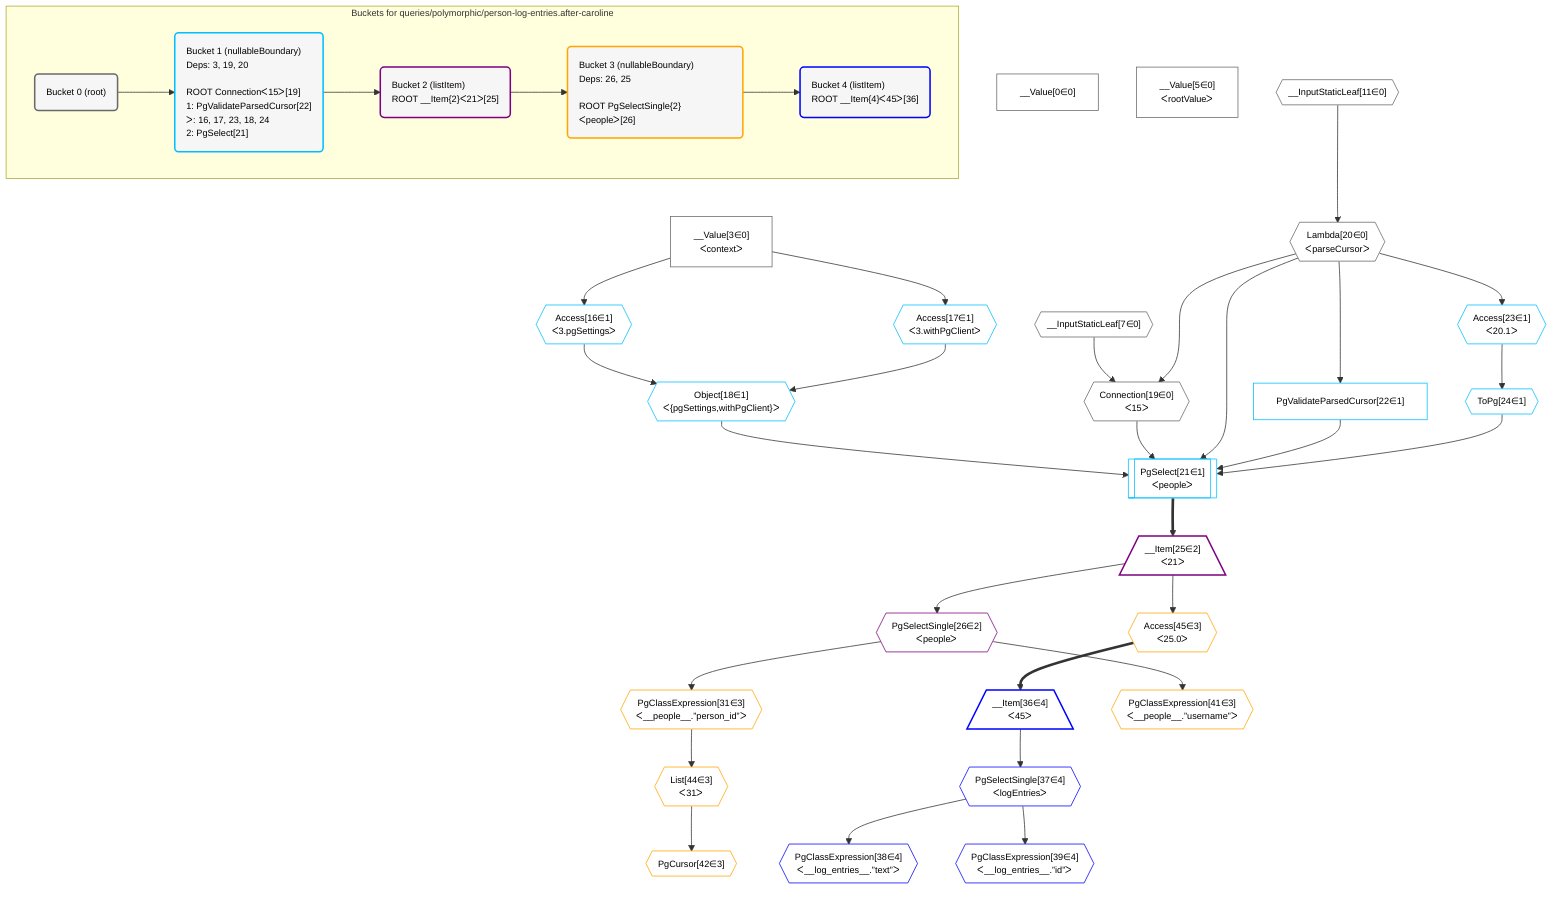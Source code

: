 %%{init: {'themeVariables': { 'fontSize': '12px'}}}%%
graph TD
    classDef path fill:#eee,stroke:#000,color:#000
    classDef plan fill:#fff,stroke-width:1px,color:#000
    classDef itemplan fill:#fff,stroke-width:2px,color:#000
    classDef unbatchedplan fill:#dff,stroke-width:1px,color:#000
    classDef sideeffectplan fill:#fcc,stroke-width:2px,color:#000
    classDef bucket fill:#f6f6f6,color:#000,stroke-width:2px,text-align:left


    %% define steps
    __Value0["__Value[0∈0]"]:::plan
    __Value3["__Value[3∈0]<br />ᐸcontextᐳ"]:::plan
    __Value5["__Value[5∈0]<br />ᐸrootValueᐳ"]:::plan
    __InputStaticLeaf7{{"__InputStaticLeaf[7∈0]"}}:::plan
    __InputStaticLeaf11{{"__InputStaticLeaf[11∈0]"}}:::plan
    Access16{{"Access[16∈1]<br />ᐸ3.pgSettingsᐳ"}}:::plan
    Access17{{"Access[17∈1]<br />ᐸ3.withPgClientᐳ"}}:::plan
    Object18{{"Object[18∈1]<br />ᐸ{pgSettings,withPgClient}ᐳ"}}:::plan
    Lambda20{{"Lambda[20∈0]<br />ᐸparseCursorᐳ"}}:::plan
    Connection19{{"Connection[19∈0]<br />ᐸ15ᐳ"}}:::plan
    PgValidateParsedCursor22["PgValidateParsedCursor[22∈1]"]:::plan
    Access23{{"Access[23∈1]<br />ᐸ20.1ᐳ"}}:::plan
    ToPg24{{"ToPg[24∈1]"}}:::plan
    PgSelect21[["PgSelect[21∈1]<br />ᐸpeopleᐳ"]]:::plan
    __Item25[/"__Item[25∈2]<br />ᐸ21ᐳ"\]:::itemplan
    PgSelectSingle26{{"PgSelectSingle[26∈2]<br />ᐸpeopleᐳ"}}:::plan
    PgClassExpression31{{"PgClassExpression[31∈3]<br />ᐸ__people__.”person_id”ᐳ"}}:::plan
    Access45{{"Access[45∈3]<br />ᐸ25.0ᐳ"}}:::plan
    __Item36[/"__Item[36∈4]<br />ᐸ45ᐳ"\]:::itemplan
    PgSelectSingle37{{"PgSelectSingle[37∈4]<br />ᐸlogEntriesᐳ"}}:::plan
    PgClassExpression38{{"PgClassExpression[38∈4]<br />ᐸ__log_entries__.”text”ᐳ"}}:::plan
    PgClassExpression39{{"PgClassExpression[39∈4]<br />ᐸ__log_entries__.”id”ᐳ"}}:::plan
    PgClassExpression41{{"PgClassExpression[41∈3]<br />ᐸ__people__.”username”ᐳ"}}:::plan
    List44{{"List[44∈3]<br />ᐸ31ᐳ"}}:::plan
    PgCursor42{{"PgCursor[42∈3]"}}:::plan

    %% plan dependencies
    __Value3 --> Access16
    __Value3 --> Access17
    Access16 & Access17 --> Object18
    __InputStaticLeaf11 --> Lambda20
    __InputStaticLeaf7 & Lambda20 --> Connection19
    Lambda20 --> PgValidateParsedCursor22
    Lambda20 --> Access23
    Access23 --> ToPg24
    Object18 & Connection19 & Lambda20 & PgValidateParsedCursor22 & ToPg24 --> PgSelect21
    PgSelect21 ==> __Item25
    __Item25 --> PgSelectSingle26
    PgSelectSingle26 --> PgClassExpression31
    __Item25 --> Access45
    Access45 ==> __Item36
    __Item36 --> PgSelectSingle37
    PgSelectSingle37 --> PgClassExpression38
    PgSelectSingle37 --> PgClassExpression39
    PgSelectSingle26 --> PgClassExpression41
    PgClassExpression31 --> List44
    List44 --> PgCursor42

    subgraph "Buckets for queries/polymorphic/person-log-entries.after-caroline"
    Bucket0("Bucket 0 (root)"):::bucket
    classDef bucket0 stroke:#696969
    class Bucket0,__Value0,__Value3,__Value5,__InputStaticLeaf7,__InputStaticLeaf11,Connection19,Lambda20 bucket0
    Bucket1("Bucket 1 (nullableBoundary)<br />Deps: 3, 19, 20<br /><br />ROOT Connectionᐸ15ᐳ[19]<br />1: PgValidateParsedCursor[22]<br />ᐳ: 16, 17, 23, 18, 24<br />2: PgSelect[21]"):::bucket
    classDef bucket1 stroke:#00bfff
    class Bucket1,Access16,Access17,Object18,PgSelect21,PgValidateParsedCursor22,Access23,ToPg24 bucket1
    Bucket2("Bucket 2 (listItem)<br />ROOT __Item{2}ᐸ21ᐳ[25]"):::bucket
    classDef bucket2 stroke:#7f007f
    class Bucket2,__Item25,PgSelectSingle26 bucket2
    Bucket3("Bucket 3 (nullableBoundary)<br />Deps: 26, 25<br /><br />ROOT PgSelectSingle{2}ᐸpeopleᐳ[26]"):::bucket
    classDef bucket3 stroke:#ffa500
    class Bucket3,PgClassExpression31,PgClassExpression41,PgCursor42,List44,Access45 bucket3
    Bucket4("Bucket 4 (listItem)<br />ROOT __Item{4}ᐸ45ᐳ[36]"):::bucket
    classDef bucket4 stroke:#0000ff
    class Bucket4,__Item36,PgSelectSingle37,PgClassExpression38,PgClassExpression39 bucket4
    Bucket0 --> Bucket1
    Bucket1 --> Bucket2
    Bucket2 --> Bucket3
    Bucket3 --> Bucket4
    end